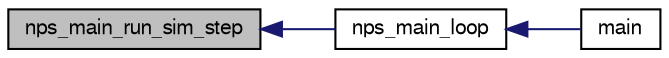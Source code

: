 digraph "nps_main_run_sim_step"
{
  edge [fontname="FreeSans",fontsize="10",labelfontname="FreeSans",labelfontsize="10"];
  node [fontname="FreeSans",fontsize="10",shape=record];
  rankdir="LR";
  Node1 [label="nps_main_run_sim_step",height=0.2,width=0.4,color="black", fillcolor="grey75", style="filled", fontcolor="black"];
  Node1 -> Node2 [dir="back",color="midnightblue",fontsize="10",style="solid",fontname="FreeSans"];
  Node2 [label="nps_main_loop",height=0.2,width=0.4,color="black", fillcolor="white", style="filled",URL="$nps__main__sitl_8c.html#afa201657c19f3eac2d07487bb11a261d"];
  Node2 -> Node3 [dir="back",color="midnightblue",fontsize="10",style="solid",fontname="FreeSans"];
  Node3 [label="main",height=0.2,width=0.4,color="black", fillcolor="white", style="filled",URL="$nps__main__sitl_8c.html#a3c04138a5bfe5d72780bb7e82a18e627"];
}
